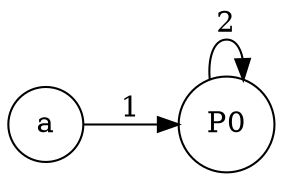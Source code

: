 digraph auto {
rankdir=LR;
size="7,5";
node [shape = circle];
"a" -> "P0" [ label ="1" ];
"P0" -> "P0" [ label ="2" ];
}
